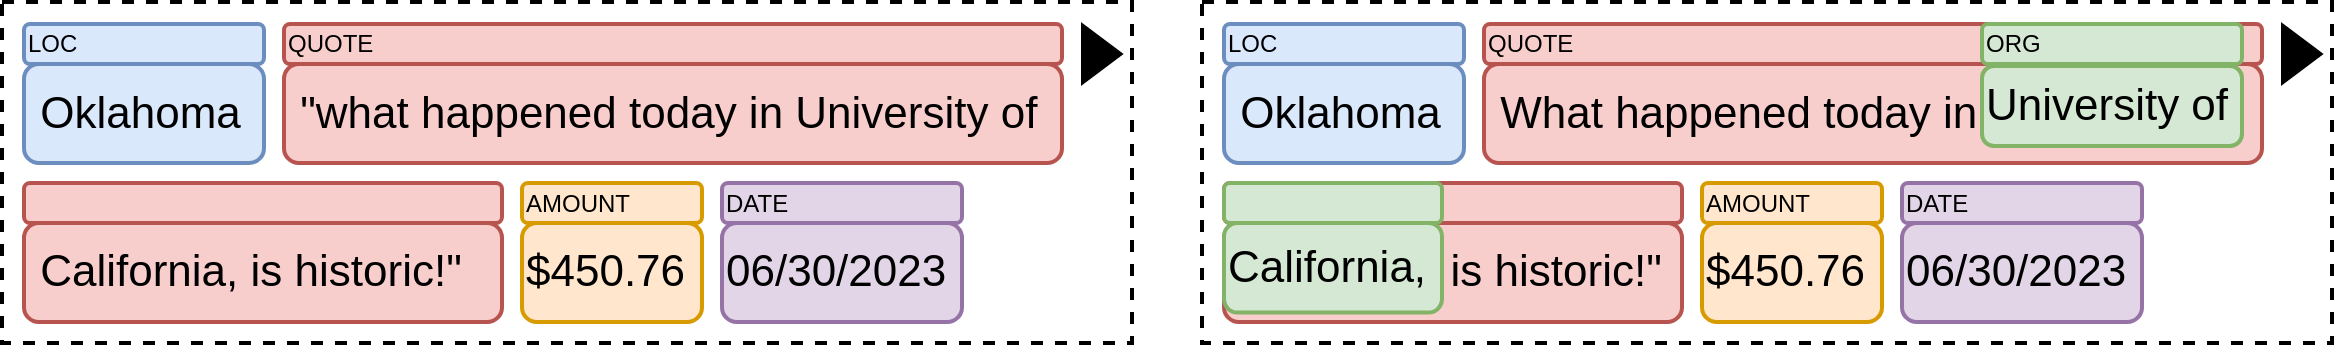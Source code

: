 <mxfile version="26.2.14">
  <diagram name="Page-1" id="EGxLcbmL7d1FpSo1nlVl">
    <mxGraphModel dx="1354" dy="798" grid="1" gridSize="10" guides="1" tooltips="1" connect="1" arrows="1" fold="1" page="1" pageScale="1" pageWidth="850" pageHeight="1100" math="0" shadow="0">
      <root>
        <mxCell id="0" />
        <mxCell id="1" parent="0" />
        <mxCell id="iPaC0w2HV_QWLM_zZla7-1" value="" style="rounded=0;whiteSpace=wrap;html=1;strokeWidth=2;dashed=1;" parent="1" vertex="1">
          <mxGeometry x="40" y="39" width="565" height="170.5" as="geometry" />
        </mxCell>
        <mxCell id="iPaC0w2HV_QWLM_zZla7-2" value="LOC" style="rounded=1;whiteSpace=wrap;html=1;strokeWidth=2;fillColor=#dae8fc;strokeColor=#6c8ebf;align=left;" parent="1" vertex="1">
          <mxGeometry x="51" y="50" width="120" height="20" as="geometry" />
        </mxCell>
        <mxCell id="iPaC0w2HV_QWLM_zZla7-3" value="&amp;nbsp;Oklahoma" style="rounded=1;whiteSpace=wrap;html=1;align=left;fontSize=22;strokeWidth=2;fillColor=#dae8fc;strokeColor=#6c8ebf;" parent="1" vertex="1">
          <mxGeometry x="51" y="70" width="120" height="49.5" as="geometry" />
        </mxCell>
        <mxCell id="iPaC0w2HV_QWLM_zZla7-4" value="QUOTE" style="rounded=1;whiteSpace=wrap;html=1;strokeWidth=2;fillColor=#f8cecc;strokeColor=#b85450;align=left;" parent="1" vertex="1">
          <mxGeometry x="181" y="50" width="389" height="20" as="geometry" />
        </mxCell>
        <mxCell id="iPaC0w2HV_QWLM_zZla7-6" value="&amp;nbsp;&quot;what happened today in University of&amp;nbsp;" style="rounded=1;whiteSpace=wrap;html=1;align=left;fontSize=22;strokeWidth=2;fillColor=#f8cecc;strokeColor=#b85450;" parent="1" vertex="1">
          <mxGeometry x="181" y="70" width="389" height="49.5" as="geometry" />
        </mxCell>
        <mxCell id="iPaC0w2HV_QWLM_zZla7-9" value="$450.76" style="rounded=1;whiteSpace=wrap;html=1;align=left;fontSize=22;strokeWidth=2;fillColor=#ffe6cc;strokeColor=#d79b00;" parent="1" vertex="1">
          <mxGeometry x="300" y="149.5" width="90" height="49.5" as="geometry" />
        </mxCell>
        <mxCell id="iPaC0w2HV_QWLM_zZla7-14" value="&amp;nbsp;California, is historic!&quot;" style="rounded=1;whiteSpace=wrap;html=1;align=left;fontSize=22;strokeWidth=2;fillColor=#f8cecc;strokeColor=#b85450;" parent="1" vertex="1">
          <mxGeometry x="51" y="149.5" width="239" height="49.5" as="geometry" />
        </mxCell>
        <mxCell id="iPaC0w2HV_QWLM_zZla7-15" value="" style="rounded=1;whiteSpace=wrap;html=1;strokeWidth=2;fillColor=#f8cecc;strokeColor=#b85450;align=left;" parent="1" vertex="1">
          <mxGeometry x="51" y="129.5" width="239" height="20" as="geometry" />
        </mxCell>
        <mxCell id="iPaC0w2HV_QWLM_zZla7-16" value="AMOUNT" style="rounded=1;whiteSpace=wrap;html=1;strokeWidth=2;fillColor=#ffe6cc;strokeColor=#d79b00;align=left;" parent="1" vertex="1">
          <mxGeometry x="300" y="129.5" width="90" height="20" as="geometry" />
        </mxCell>
        <mxCell id="iPaC0w2HV_QWLM_zZla7-17" value="" style="rounded=0;whiteSpace=wrap;html=1;strokeWidth=2;dashed=1;" parent="1" vertex="1">
          <mxGeometry x="640" y="39" width="565" height="170.5" as="geometry" />
        </mxCell>
        <mxCell id="iPaC0w2HV_QWLM_zZla7-18" value="LOC" style="rounded=1;whiteSpace=wrap;html=1;strokeWidth=2;fillColor=#dae8fc;strokeColor=#6c8ebf;align=left;" parent="1" vertex="1">
          <mxGeometry x="651" y="50" width="120" height="20" as="geometry" />
        </mxCell>
        <mxCell id="iPaC0w2HV_QWLM_zZla7-19" value="&amp;nbsp;Oklahoma" style="rounded=1;whiteSpace=wrap;html=1;align=left;fontSize=22;strokeWidth=2;fillColor=#dae8fc;strokeColor=#6c8ebf;" parent="1" vertex="1">
          <mxGeometry x="651" y="70" width="120" height="49.5" as="geometry" />
        </mxCell>
        <mxCell id="iPaC0w2HV_QWLM_zZla7-20" value="QUOTE" style="rounded=1;whiteSpace=wrap;html=1;strokeWidth=2;fillColor=#f8cecc;strokeColor=#b85450;align=left;" parent="1" vertex="1">
          <mxGeometry x="781" y="50" width="389" height="20" as="geometry" />
        </mxCell>
        <mxCell id="iPaC0w2HV_QWLM_zZla7-21" value="&amp;nbsp;What happened today in University of" style="rounded=1;whiteSpace=wrap;html=1;align=left;fontSize=22;strokeWidth=2;fillColor=#f8cecc;strokeColor=#b85450;" parent="1" vertex="1">
          <mxGeometry x="781" y="70" width="389" height="49.5" as="geometry" />
        </mxCell>
        <mxCell id="iPaC0w2HV_QWLM_zZla7-22" value="$450.76" style="rounded=1;whiteSpace=wrap;html=1;align=left;fontSize=22;strokeWidth=2;fillColor=#ffe6cc;strokeColor=#d79b00;" parent="1" vertex="1">
          <mxGeometry x="890" y="149.5" width="90" height="49.5" as="geometry" />
        </mxCell>
        <mxCell id="iPaC0w2HV_QWLM_zZla7-23" value="California,&amp;nbsp; is historic!&quot;" style="rounded=1;whiteSpace=wrap;html=1;align=left;fontSize=22;strokeWidth=2;fillColor=#f8cecc;strokeColor=#b85450;" parent="1" vertex="1">
          <mxGeometry x="651" y="149.5" width="229" height="49.5" as="geometry" />
        </mxCell>
        <mxCell id="iPaC0w2HV_QWLM_zZla7-24" value="QUOTE" style="rounded=1;whiteSpace=wrap;html=1;strokeWidth=2;fillColor=#f8cecc;strokeColor=#b85450;align=left;" parent="1" vertex="1">
          <mxGeometry x="651" y="129.5" width="229" height="20" as="geometry" />
        </mxCell>
        <mxCell id="iPaC0w2HV_QWLM_zZla7-25" value="AMOUNT" style="rounded=1;whiteSpace=wrap;html=1;strokeWidth=2;fillColor=#ffe6cc;strokeColor=#d79b00;align=left;" parent="1" vertex="1">
          <mxGeometry x="890" y="129.5" width="90" height="20" as="geometry" />
        </mxCell>
        <mxCell id="iPaC0w2HV_QWLM_zZla7-26" value="University of&amp;nbsp;" style="rounded=1;whiteSpace=wrap;html=1;align=left;fontSize=22;strokeWidth=2;fillColor=#d5e8d4;strokeColor=#82b366;" parent="1" vertex="1">
          <mxGeometry x="1030" y="71" width="130" height="40" as="geometry" />
        </mxCell>
        <mxCell id="iPaC0w2HV_QWLM_zZla7-28" value="ORG" style="rounded=1;whiteSpace=wrap;html=1;strokeWidth=2;fillColor=#d5e8d4;strokeColor=#82b366;align=left;" parent="1" vertex="1">
          <mxGeometry x="1030" y="50" width="130" height="20" as="geometry" />
        </mxCell>
        <mxCell id="iPaC0w2HV_QWLM_zZla7-29" value="California," style="rounded=1;whiteSpace=wrap;html=1;align=left;fontSize=22;strokeWidth=2;fillColor=#d5e8d4;strokeColor=#82b366;" parent="1" vertex="1">
          <mxGeometry x="651" y="149.5" width="109" height="44.75" as="geometry" />
        </mxCell>
        <mxCell id="iPaC0w2HV_QWLM_zZla7-30" value="" style="rounded=1;whiteSpace=wrap;html=1;strokeWidth=2;fillColor=#d5e8d4;strokeColor=#82b366;align=left;" parent="1" vertex="1">
          <mxGeometry x="651" y="129.5" width="109" height="20" as="geometry" />
        </mxCell>
        <mxCell id="iPaC0w2HV_QWLM_zZla7-31" value="06/30/2023" style="rounded=1;whiteSpace=wrap;html=1;align=left;fontSize=22;strokeWidth=2;fillColor=#e1d5e7;strokeColor=#9673a6;" parent="1" vertex="1">
          <mxGeometry x="400" y="149.5" width="120" height="49.5" as="geometry" />
        </mxCell>
        <mxCell id="iPaC0w2HV_QWLM_zZla7-32" value="DATE" style="rounded=1;whiteSpace=wrap;html=1;strokeWidth=2;fillColor=#e1d5e7;strokeColor=#9673a6;align=left;" parent="1" vertex="1">
          <mxGeometry x="400" y="129.5" width="120" height="20" as="geometry" />
        </mxCell>
        <mxCell id="iPaC0w2HV_QWLM_zZla7-33" value="06/30/2023" style="rounded=1;whiteSpace=wrap;html=1;align=left;fontSize=22;strokeWidth=2;fillColor=#e1d5e7;strokeColor=#9673a6;" parent="1" vertex="1">
          <mxGeometry x="990" y="149.5" width="120" height="49.5" as="geometry" />
        </mxCell>
        <mxCell id="iPaC0w2HV_QWLM_zZla7-34" value="DATE" style="rounded=1;whiteSpace=wrap;html=1;strokeWidth=2;fillColor=#e1d5e7;strokeColor=#9673a6;align=left;" parent="1" vertex="1">
          <mxGeometry x="990" y="129.5" width="120" height="20" as="geometry" />
        </mxCell>
        <mxCell id="BJPzY5HB2-3-ohh7lhQP-2" value="" style="triangle;whiteSpace=wrap;html=1;fillColor=#000000;" vertex="1" parent="1">
          <mxGeometry x="580" y="50" width="20" height="30" as="geometry" />
        </mxCell>
        <mxCell id="BJPzY5HB2-3-ohh7lhQP-3" value="" style="triangle;whiteSpace=wrap;html=1;fillColor=#000000;" vertex="1" parent="1">
          <mxGeometry x="1180" y="50" width="20" height="30" as="geometry" />
        </mxCell>
      </root>
    </mxGraphModel>
  </diagram>
</mxfile>
